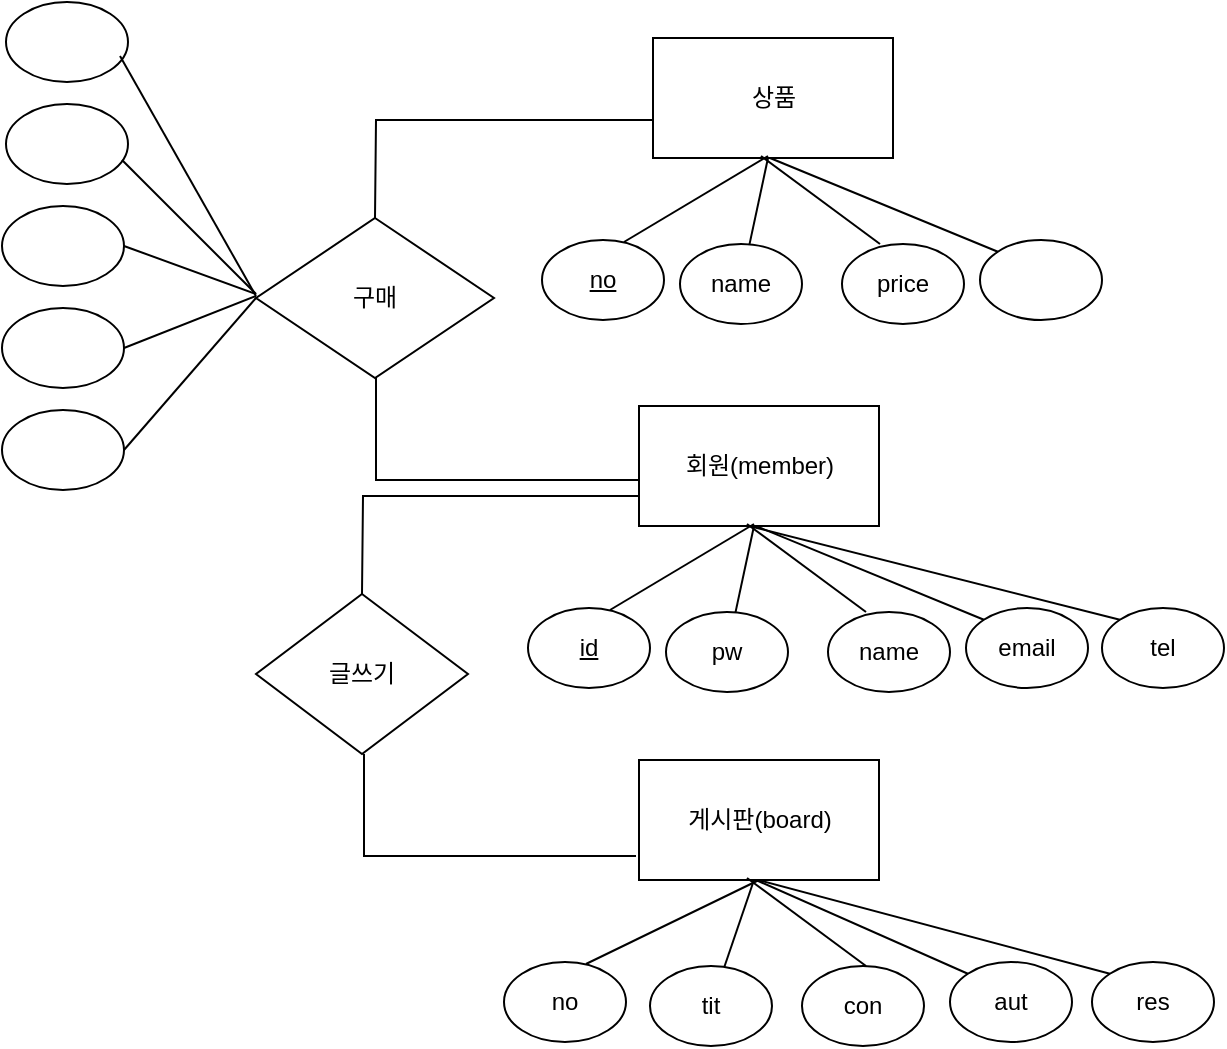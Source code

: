<mxfile version="20.4.0" type="github">
  <diagram id="R2lEEEUBdFMjLlhIrx00" name="Page-1">
    <mxGraphModel dx="1422" dy="762" grid="0" gridSize="10" guides="1" tooltips="1" connect="1" arrows="1" fold="1" page="1" pageScale="1" pageWidth="850" pageHeight="1100" math="0" shadow="0" extFonts="Permanent Marker^https://fonts.googleapis.com/css?family=Permanent+Marker">
      <root>
        <mxCell id="0" />
        <mxCell id="1" parent="0" />
        <mxCell id="aYFYS4dmWl72IjPVExNx-1" value="회원(member)" style="rounded=0;whiteSpace=wrap;html=1;" vertex="1" parent="1">
          <mxGeometry x="346.5" y="323" width="120" height="60" as="geometry" />
        </mxCell>
        <mxCell id="aYFYS4dmWl72IjPVExNx-4" value="글쓰기" style="rhombus;whiteSpace=wrap;html=1;" vertex="1" parent="1">
          <mxGeometry x="155" y="417" width="106" height="80" as="geometry" />
        </mxCell>
        <mxCell id="aYFYS4dmWl72IjPVExNx-5" value="구매" style="rhombus;whiteSpace=wrap;html=1;" vertex="1" parent="1">
          <mxGeometry x="155" y="229" width="119" height="80" as="geometry" />
        </mxCell>
        <mxCell id="aYFYS4dmWl72IjPVExNx-7" value="&lt;u&gt;id&lt;/u&gt;" style="ellipse;whiteSpace=wrap;html=1;" vertex="1" parent="1">
          <mxGeometry x="291" y="424" width="61" height="40" as="geometry" />
        </mxCell>
        <mxCell id="aYFYS4dmWl72IjPVExNx-8" value="pw" style="ellipse;whiteSpace=wrap;html=1;" vertex="1" parent="1">
          <mxGeometry x="360" y="426" width="61" height="40" as="geometry" />
        </mxCell>
        <mxCell id="aYFYS4dmWl72IjPVExNx-9" value="name" style="ellipse;whiteSpace=wrap;html=1;" vertex="1" parent="1">
          <mxGeometry x="441" y="426" width="61" height="40" as="geometry" />
        </mxCell>
        <mxCell id="aYFYS4dmWl72IjPVExNx-10" value="email" style="ellipse;whiteSpace=wrap;html=1;" vertex="1" parent="1">
          <mxGeometry x="510" y="424" width="61" height="40" as="geometry" />
        </mxCell>
        <mxCell id="aYFYS4dmWl72IjPVExNx-22" value="" style="endArrow=none;html=1;rounded=0;exitX=0.672;exitY=0.025;exitDx=0;exitDy=0;exitPerimeter=0;" edge="1" parent="1" source="aYFYS4dmWl72IjPVExNx-7">
          <mxGeometry width="50" height="50" relative="1" as="geometry">
            <mxPoint x="354" y="432" as="sourcePoint" />
            <mxPoint x="404" y="382" as="targetPoint" />
          </mxGeometry>
        </mxCell>
        <mxCell id="aYFYS4dmWl72IjPVExNx-24" value="" style="endArrow=none;html=1;rounded=0;" edge="1" parent="1" source="aYFYS4dmWl72IjPVExNx-8">
          <mxGeometry width="50" height="50" relative="1" as="geometry">
            <mxPoint x="366.992" y="435" as="sourcePoint" />
            <mxPoint x="404" y="383" as="targetPoint" />
          </mxGeometry>
        </mxCell>
        <mxCell id="aYFYS4dmWl72IjPVExNx-25" value="" style="endArrow=none;html=1;rounded=0;entryX=0.45;entryY=0.983;entryDx=0;entryDy=0;entryPerimeter=0;" edge="1" parent="1" target="aYFYS4dmWl72IjPVExNx-1">
          <mxGeometry width="50" height="50" relative="1" as="geometry">
            <mxPoint x="460" y="426" as="sourcePoint" />
            <mxPoint x="424" y="402" as="targetPoint" />
          </mxGeometry>
        </mxCell>
        <mxCell id="aYFYS4dmWl72IjPVExNx-26" value="" style="endArrow=none;html=1;rounded=0;exitX=0;exitY=0;exitDx=0;exitDy=0;" edge="1" parent="1" source="aYFYS4dmWl72IjPVExNx-10">
          <mxGeometry width="50" height="50" relative="1" as="geometry">
            <mxPoint x="386.992" y="455" as="sourcePoint" />
            <mxPoint x="405" y="383" as="targetPoint" />
          </mxGeometry>
        </mxCell>
        <mxCell id="aYFYS4dmWl72IjPVExNx-27" value="게시판(board)" style="rounded=0;whiteSpace=wrap;html=1;" vertex="1" parent="1">
          <mxGeometry x="346.5" y="500" width="120" height="60" as="geometry" />
        </mxCell>
        <mxCell id="aYFYS4dmWl72IjPVExNx-28" value="no" style="ellipse;whiteSpace=wrap;html=1;" vertex="1" parent="1">
          <mxGeometry x="279" y="601" width="61" height="40" as="geometry" />
        </mxCell>
        <mxCell id="aYFYS4dmWl72IjPVExNx-29" value="tit" style="ellipse;whiteSpace=wrap;html=1;" vertex="1" parent="1">
          <mxGeometry x="352" y="603" width="61" height="40" as="geometry" />
        </mxCell>
        <mxCell id="aYFYS4dmWl72IjPVExNx-30" value="con" style="ellipse;whiteSpace=wrap;html=1;" vertex="1" parent="1">
          <mxGeometry x="428" y="603" width="61" height="40" as="geometry" />
        </mxCell>
        <mxCell id="aYFYS4dmWl72IjPVExNx-31" value="aut" style="ellipse;whiteSpace=wrap;html=1;" vertex="1" parent="1">
          <mxGeometry x="502" y="601" width="61" height="40" as="geometry" />
        </mxCell>
        <mxCell id="aYFYS4dmWl72IjPVExNx-32" value="" style="endArrow=none;html=1;rounded=0;exitX=0.672;exitY=0.025;exitDx=0;exitDy=0;exitPerimeter=0;entryX=0.5;entryY=1;entryDx=0;entryDy=0;" edge="1" parent="1" source="aYFYS4dmWl72IjPVExNx-28" target="aYFYS4dmWl72IjPVExNx-27">
          <mxGeometry width="50" height="50" relative="1" as="geometry">
            <mxPoint x="555" y="479" as="sourcePoint" />
            <mxPoint x="605" y="429" as="targetPoint" />
          </mxGeometry>
        </mxCell>
        <mxCell id="aYFYS4dmWl72IjPVExNx-33" value="" style="endArrow=none;html=1;rounded=0;" edge="1" parent="1" source="aYFYS4dmWl72IjPVExNx-29">
          <mxGeometry width="50" height="50" relative="1" as="geometry">
            <mxPoint x="366.992" y="612" as="sourcePoint" />
            <mxPoint x="404" y="560" as="targetPoint" />
          </mxGeometry>
        </mxCell>
        <mxCell id="aYFYS4dmWl72IjPVExNx-34" value="" style="endArrow=none;html=1;rounded=0;entryX=0.45;entryY=0.983;entryDx=0;entryDy=0;entryPerimeter=0;" edge="1" parent="1" target="aYFYS4dmWl72IjPVExNx-27">
          <mxGeometry width="50" height="50" relative="1" as="geometry">
            <mxPoint x="460" y="603" as="sourcePoint" />
            <mxPoint x="424" y="579" as="targetPoint" />
          </mxGeometry>
        </mxCell>
        <mxCell id="aYFYS4dmWl72IjPVExNx-35" value="" style="endArrow=none;html=1;rounded=0;exitX=0;exitY=0;exitDx=0;exitDy=0;" edge="1" parent="1" source="aYFYS4dmWl72IjPVExNx-31">
          <mxGeometry width="50" height="50" relative="1" as="geometry">
            <mxPoint x="386.992" y="632" as="sourcePoint" />
            <mxPoint x="405" y="560" as="targetPoint" />
          </mxGeometry>
        </mxCell>
        <mxCell id="aYFYS4dmWl72IjPVExNx-37" value="상품" style="rounded=0;whiteSpace=wrap;html=1;" vertex="1" parent="1">
          <mxGeometry x="353.5" y="139" width="120" height="60" as="geometry" />
        </mxCell>
        <mxCell id="aYFYS4dmWl72IjPVExNx-38" value="&lt;u&gt;no&lt;/u&gt;" style="ellipse;whiteSpace=wrap;html=1;" vertex="1" parent="1">
          <mxGeometry x="298" y="240" width="61" height="40" as="geometry" />
        </mxCell>
        <mxCell id="aYFYS4dmWl72IjPVExNx-39" value="name" style="ellipse;whiteSpace=wrap;html=1;" vertex="1" parent="1">
          <mxGeometry x="367" y="242" width="61" height="40" as="geometry" />
        </mxCell>
        <mxCell id="aYFYS4dmWl72IjPVExNx-40" value="price" style="ellipse;whiteSpace=wrap;html=1;" vertex="1" parent="1">
          <mxGeometry x="448" y="242" width="61" height="40" as="geometry" />
        </mxCell>
        <mxCell id="aYFYS4dmWl72IjPVExNx-41" value="" style="ellipse;whiteSpace=wrap;html=1;" vertex="1" parent="1">
          <mxGeometry x="517" y="240" width="61" height="40" as="geometry" />
        </mxCell>
        <mxCell id="aYFYS4dmWl72IjPVExNx-42" value="" style="endArrow=none;html=1;rounded=0;exitX=0.672;exitY=0.025;exitDx=0;exitDy=0;exitPerimeter=0;" edge="1" parent="1" source="aYFYS4dmWl72IjPVExNx-38">
          <mxGeometry width="50" height="50" relative="1" as="geometry">
            <mxPoint x="361" y="248" as="sourcePoint" />
            <mxPoint x="411" y="198" as="targetPoint" />
          </mxGeometry>
        </mxCell>
        <mxCell id="aYFYS4dmWl72IjPVExNx-43" value="" style="endArrow=none;html=1;rounded=0;" edge="1" parent="1" source="aYFYS4dmWl72IjPVExNx-39">
          <mxGeometry width="50" height="50" relative="1" as="geometry">
            <mxPoint x="373.992" y="251" as="sourcePoint" />
            <mxPoint x="411" y="199" as="targetPoint" />
          </mxGeometry>
        </mxCell>
        <mxCell id="aYFYS4dmWl72IjPVExNx-44" value="" style="endArrow=none;html=1;rounded=0;entryX=0.45;entryY=0.983;entryDx=0;entryDy=0;entryPerimeter=0;" edge="1" parent="1" target="aYFYS4dmWl72IjPVExNx-37">
          <mxGeometry width="50" height="50" relative="1" as="geometry">
            <mxPoint x="467" y="242" as="sourcePoint" />
            <mxPoint x="431" y="218" as="targetPoint" />
          </mxGeometry>
        </mxCell>
        <mxCell id="aYFYS4dmWl72IjPVExNx-45" value="" style="endArrow=none;html=1;rounded=0;exitX=0;exitY=0;exitDx=0;exitDy=0;" edge="1" parent="1" source="aYFYS4dmWl72IjPVExNx-41">
          <mxGeometry width="50" height="50" relative="1" as="geometry">
            <mxPoint x="393.992" y="271" as="sourcePoint" />
            <mxPoint x="412" y="199" as="targetPoint" />
          </mxGeometry>
        </mxCell>
        <mxCell id="aYFYS4dmWl72IjPVExNx-46" value="tel" style="ellipse;whiteSpace=wrap;html=1;" vertex="1" parent="1">
          <mxGeometry x="578" y="424" width="61" height="40" as="geometry" />
        </mxCell>
        <mxCell id="aYFYS4dmWl72IjPVExNx-47" value="res" style="ellipse;whiteSpace=wrap;html=1;" vertex="1" parent="1">
          <mxGeometry x="573" y="601" width="61" height="40" as="geometry" />
        </mxCell>
        <mxCell id="aYFYS4dmWl72IjPVExNx-48" value="" style="endArrow=none;html=1;rounded=0;exitX=0;exitY=0;exitDx=0;exitDy=0;" edge="1" parent="1" source="aYFYS4dmWl72IjPVExNx-46">
          <mxGeometry width="50" height="50" relative="1" as="geometry">
            <mxPoint x="515.552" y="429.741" as="sourcePoint" />
            <mxPoint x="401.44" y="383" as="targetPoint" />
          </mxGeometry>
        </mxCell>
        <mxCell id="aYFYS4dmWl72IjPVExNx-49" value="" style="endArrow=none;html=1;rounded=0;exitX=0;exitY=0;exitDx=0;exitDy=0;" edge="1" parent="1" source="aYFYS4dmWl72IjPVExNx-47">
          <mxGeometry width="50" height="50" relative="1" as="geometry">
            <mxPoint x="520.112" y="606.741" as="sourcePoint" />
            <mxPoint x="406" y="560" as="targetPoint" />
          </mxGeometry>
        </mxCell>
        <mxCell id="aYFYS4dmWl72IjPVExNx-50" value="" style="endArrow=none;html=1;rounded=0;" edge="1" parent="1">
          <mxGeometry width="50" height="50" relative="1" as="geometry">
            <mxPoint x="346" y="360" as="sourcePoint" />
            <mxPoint x="215" y="309" as="targetPoint" />
            <Array as="points">
              <mxPoint x="215" y="360" />
            </Array>
          </mxGeometry>
        </mxCell>
        <mxCell id="aYFYS4dmWl72IjPVExNx-51" value="" style="endArrow=none;html=1;rounded=0;exitX=0.5;exitY=0;exitDx=0;exitDy=0;" edge="1" parent="1" source="aYFYS4dmWl72IjPVExNx-5">
          <mxGeometry width="50" height="50" relative="1" as="geometry">
            <mxPoint x="399" y="426" as="sourcePoint" />
            <mxPoint x="353" y="180" as="targetPoint" />
            <Array as="points">
              <mxPoint x="215" y="180" />
            </Array>
          </mxGeometry>
        </mxCell>
        <mxCell id="aYFYS4dmWl72IjPVExNx-52" value="" style="endArrow=none;html=1;rounded=0;exitX=0.5;exitY=0;exitDx=0;exitDy=0;" edge="1" parent="1">
          <mxGeometry width="50" height="50" relative="1" as="geometry">
            <mxPoint x="208" y="417" as="sourcePoint" />
            <mxPoint x="346.5" y="368" as="targetPoint" />
            <Array as="points">
              <mxPoint x="208.5" y="368" />
            </Array>
          </mxGeometry>
        </mxCell>
        <mxCell id="aYFYS4dmWl72IjPVExNx-53" value="" style="endArrow=none;html=1;rounded=0;" edge="1" parent="1">
          <mxGeometry width="50" height="50" relative="1" as="geometry">
            <mxPoint x="345" y="548" as="sourcePoint" />
            <mxPoint x="209" y="497" as="targetPoint" />
            <Array as="points">
              <mxPoint x="209" y="548" />
            </Array>
          </mxGeometry>
        </mxCell>
        <mxCell id="aYFYS4dmWl72IjPVExNx-54" value="" style="ellipse;whiteSpace=wrap;html=1;" vertex="1" parent="1">
          <mxGeometry x="30" y="172" width="61" height="40" as="geometry" />
        </mxCell>
        <mxCell id="aYFYS4dmWl72IjPVExNx-55" value="" style="ellipse;whiteSpace=wrap;html=1;" vertex="1" parent="1">
          <mxGeometry x="28" y="223" width="61" height="40" as="geometry" />
        </mxCell>
        <mxCell id="aYFYS4dmWl72IjPVExNx-56" value="" style="ellipse;whiteSpace=wrap;html=1;" vertex="1" parent="1">
          <mxGeometry x="28" y="274" width="61" height="40" as="geometry" />
        </mxCell>
        <mxCell id="aYFYS4dmWl72IjPVExNx-57" value="" style="ellipse;whiteSpace=wrap;html=1;" vertex="1" parent="1">
          <mxGeometry x="30" y="121" width="61" height="40" as="geometry" />
        </mxCell>
        <mxCell id="aYFYS4dmWl72IjPVExNx-58" value="" style="ellipse;whiteSpace=wrap;html=1;" vertex="1" parent="1">
          <mxGeometry x="28" y="325" width="61" height="40" as="geometry" />
        </mxCell>
        <mxCell id="aYFYS4dmWl72IjPVExNx-59" value="" style="endArrow=none;html=1;rounded=0;" edge="1" parent="1">
          <mxGeometry width="50" height="50" relative="1" as="geometry">
            <mxPoint x="155" y="268" as="sourcePoint" />
            <mxPoint x="87" y="148" as="targetPoint" />
          </mxGeometry>
        </mxCell>
        <mxCell id="aYFYS4dmWl72IjPVExNx-60" value="" style="endArrow=none;html=1;rounded=0;exitX=1;exitY=0.5;exitDx=0;exitDy=0;" edge="1" parent="1" source="aYFYS4dmWl72IjPVExNx-58">
          <mxGeometry width="50" height="50" relative="1" as="geometry">
            <mxPoint x="223" y="389" as="sourcePoint" />
            <mxPoint x="155" y="269" as="targetPoint" />
          </mxGeometry>
        </mxCell>
        <mxCell id="aYFYS4dmWl72IjPVExNx-61" value="" style="endArrow=none;html=1;rounded=0;exitX=0.951;exitY=0.7;exitDx=0;exitDy=0;exitPerimeter=0;" edge="1" parent="1" source="aYFYS4dmWl72IjPVExNx-54">
          <mxGeometry width="50" height="50" relative="1" as="geometry">
            <mxPoint x="223" y="387" as="sourcePoint" />
            <mxPoint x="155" y="267" as="targetPoint" />
          </mxGeometry>
        </mxCell>
        <mxCell id="aYFYS4dmWl72IjPVExNx-62" value="" style="endArrow=none;html=1;rounded=0;exitX=1;exitY=0.5;exitDx=0;exitDy=0;" edge="1" parent="1" source="aYFYS4dmWl72IjPVExNx-55">
          <mxGeometry width="50" height="50" relative="1" as="geometry">
            <mxPoint x="223" y="387" as="sourcePoint" />
            <mxPoint x="155" y="267" as="targetPoint" />
          </mxGeometry>
        </mxCell>
        <mxCell id="aYFYS4dmWl72IjPVExNx-63" value="" style="endArrow=none;html=1;rounded=0;exitX=1;exitY=0.5;exitDx=0;exitDy=0;" edge="1" parent="1" source="aYFYS4dmWl72IjPVExNx-56">
          <mxGeometry width="50" height="50" relative="1" as="geometry">
            <mxPoint x="223" y="388" as="sourcePoint" />
            <mxPoint x="155" y="268" as="targetPoint" />
          </mxGeometry>
        </mxCell>
      </root>
    </mxGraphModel>
  </diagram>
</mxfile>
